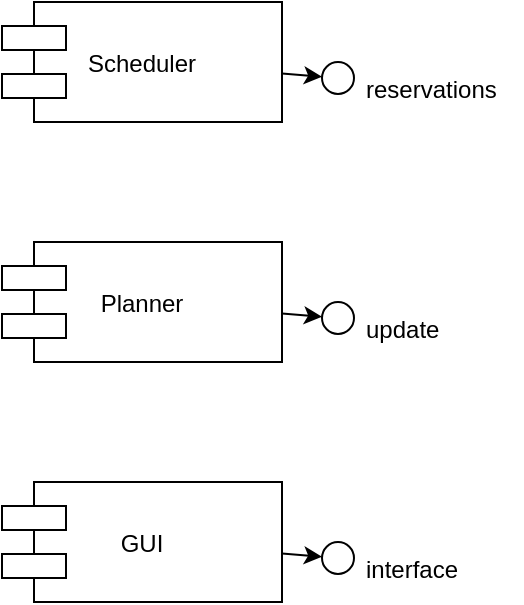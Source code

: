 <?xml version="1.0" encoding="UTF-8"?>
<mxfile>
  <diagram name="Component Diagram">
    <mxGraphModel dx="800" dy="800" grid="1" gridSize="10" guides="1" tooltips="1" connect="1" arrows="1" fold="1" page="1" pageScale="1" math="0" shadow="0">
      <root>
        <mxCell id="0" />
        <mxCell id="1" parent="0" />
        
        <!-- Scheduler Component -->
        <mxCell id="scheduler" value="Scheduler" style="shape=component;" vertex="1" parent="1">
          <mxGeometry x="160" y="60" width="140" height="60" as="geometry" />
        </mxCell>
        
        <!-- Planner Component -->
        <mxCell id="planner" value="Planner" style="shape=component;" vertex="1" parent="1">
          <mxGeometry x="160" y="180" width="140" height="60" as="geometry" />
        </mxCell>
        
        <!-- GUI Component -->
        <mxCell id="gui" value="GUI" style="shape=component;" vertex="1" parent="1">
          <mxGeometry x="160" y="300" width="140" height="60" as="geometry" />
        </mxCell>
        
        <!-- UML Interface for Scheduler -->
        <mxCell id="schedulerInterface" style="shape=ellipse;whiteSpace=wrap;html=1;" vertex="1" parent="1">
          <mxGeometry x="320" y="90" width="16" height="16" as="geometry" />
        </mxCell>
        <mxCell id="schedulerLabel" value="reservations" style="text;html=1;" vertex="1" parent="1">
          <mxGeometry x="340" y="90" width="80" height="20" as="geometry" />
        </mxCell>
        
        <!-- UML Interface for Planner -->
        <mxCell id="plannerInterface" style="shape=ellipse;whiteSpace=wrap;html=1;" vertex="1" parent="1">
          <mxGeometry x="320" y="210" width="16" height="16" as="geometry" />
        </mxCell>
        <mxCell id="plannerLabel" value="update" style="text;html=1;" vertex="1" parent="1">
          <mxGeometry x="340" y="210" width="60" height="20" as="geometry" />
        </mxCell>
        
        <!-- UML Interface for GUI -->
        <mxCell id="guiInterface" style="shape=ellipse;whiteSpace=wrap;html=1;" vertex="1" parent="1">
          <mxGeometry x="320" y="330" width="16" height="16" as="geometry" />
        </mxCell>
        <mxCell id="guiLabel" value="interface" style="text;html=1;" vertex="1" parent="1">
          <mxGeometry x="340" y="330" width="60" height="20" as="geometry" />
        </mxCell>
        
        <!-- Dependencies -->
        <mxCell id="edge1" value="" edge="1" parent="1" source="scheduler" target="schedulerInterface">
          <mxGeometry relative="1" as="geometry" />
        </mxCell>
        <mxCell id="edge2" value="" edge="1" parent="1" source="planner" target="plannerInterface">
          <mxGeometry relative="1" as="geometry" />
        </mxCell>
        <mxCell id="edge3" value="" edge="1" parent="1" source="gui" target="guiInterface">
          <mxGeometry relative="1" as="geometry" />
        </mxCell>
      </root>
    </mxGraphModel>
  </diagram>
</mxfile>
